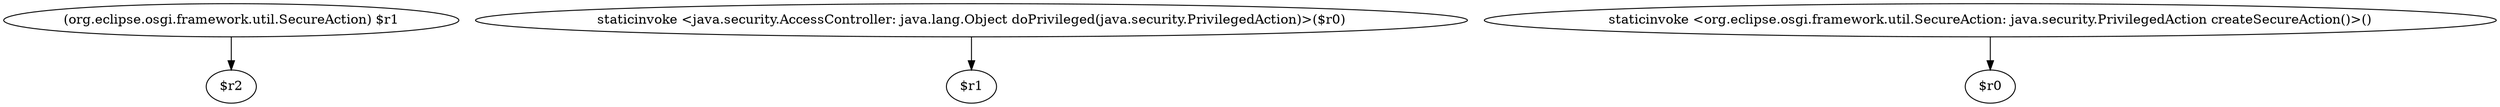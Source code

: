 digraph g {
0[label="(org.eclipse.osgi.framework.util.SecureAction) $r1"]
1[label="$r2"]
0->1[label=""]
2[label="staticinvoke <java.security.AccessController: java.lang.Object doPrivileged(java.security.PrivilegedAction)>($r0)"]
3[label="$r1"]
2->3[label=""]
4[label="staticinvoke <org.eclipse.osgi.framework.util.SecureAction: java.security.PrivilegedAction createSecureAction()>()"]
5[label="$r0"]
4->5[label=""]
}